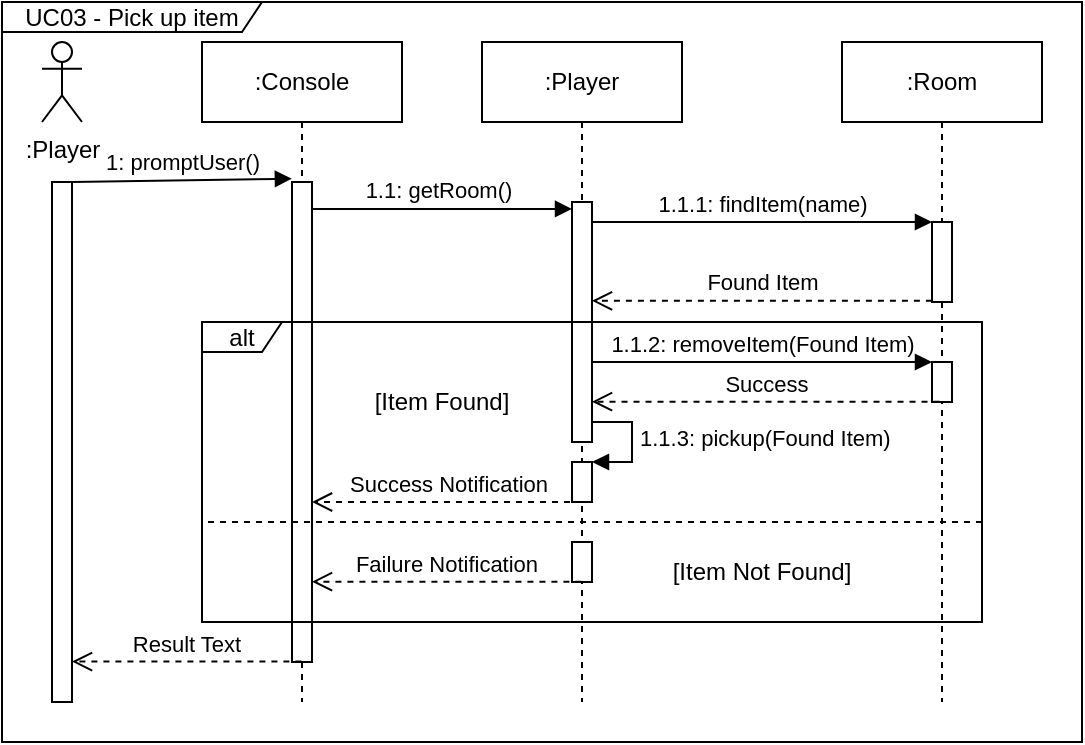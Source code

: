 <mxfile version="12.1.0" type="device" pages="1"><diagram id="b-1EBsNCLPmO-bglCPgS" name="Page-1"><mxGraphModel dx="1096" dy="563" grid="1" gridSize="10" guides="1" tooltips="1" connect="1" arrows="1" fold="1" page="1" pageScale="1" pageWidth="850" pageHeight="1100" math="0" shadow="0"><root><mxCell id="0"/><mxCell id="1" parent="0"/><mxCell id="OutfYW0azpVCbB2bSzsx-9" value="1.1: getRoom()" style="html=1;verticalAlign=bottom;endArrow=block;exitX=0.5;exitY=0.056;exitDx=0;exitDy=0;exitPerimeter=0;" edge="1" parent="1" source="OutfYW0azpVCbB2bSzsx-7" target="OutfYW0azpVCbB2bSzsx-10"><mxGeometry width="80" relative="1" as="geometry"><mxPoint x="230" y="200" as="sourcePoint"/><mxPoint x="310" y="200" as="targetPoint"/></mxGeometry></mxCell><mxCell id="OutfYW0azpVCbB2bSzsx-21" value="1.1.3: pickup(Found Item)" style="edgeStyle=orthogonalEdgeStyle;html=1;align=left;spacingLeft=2;endArrow=block;rounded=0;entryX=1;entryY=0;" edge="1" target="OutfYW0azpVCbB2bSzsx-20" parent="1"><mxGeometry relative="1" as="geometry"><mxPoint x="330" y="250" as="sourcePoint"/><Array as="points"><mxPoint x="355" y="250"/></Array></mxGeometry></mxCell><mxCell id="OutfYW0azpVCbB2bSzsx-1" value="UC03 - Pick up item" style="shape=umlFrame;whiteSpace=wrap;html=1;width=130;height=15;" vertex="1" parent="1"><mxGeometry x="40" y="40" width="540" height="370" as="geometry"/></mxCell><mxCell id="OutfYW0azpVCbB2bSzsx-2" value=":Player" style="shape=umlActor;verticalLabelPosition=bottom;labelBackgroundColor=#ffffff;verticalAlign=top;html=1;outlineConnect=0;" vertex="1" parent="1"><mxGeometry x="60" y="60" width="20" height="40" as="geometry"/></mxCell><mxCell id="OutfYW0azpVCbB2bSzsx-4" value="" style="html=1;points=[];perimeter=orthogonalPerimeter;" vertex="1" parent="1"><mxGeometry x="65" y="130" width="10" height="260" as="geometry"/></mxCell><mxCell id="OutfYW0azpVCbB2bSzsx-5" value=":Console" style="shape=umlLifeline;perimeter=lifelinePerimeter;whiteSpace=wrap;html=1;container=1;collapsible=0;recursiveResize=0;outlineConnect=0;" vertex="1" parent="1"><mxGeometry x="140" y="60" width="100" height="330" as="geometry"/></mxCell><mxCell id="OutfYW0azpVCbB2bSzsx-7" value="" style="html=1;points=[];perimeter=orthogonalPerimeter;" vertex="1" parent="OutfYW0azpVCbB2bSzsx-5"><mxGeometry x="45" y="70" width="10" height="240" as="geometry"/></mxCell><mxCell id="OutfYW0azpVCbB2bSzsx-6" value="1: promptUser()" style="html=1;verticalAlign=bottom;endArrow=block;entryX=-0.005;entryY=-0.007;entryDx=0;entryDy=0;entryPerimeter=0;" edge="1" parent="1" source="OutfYW0azpVCbB2bSzsx-4" target="OutfYW0azpVCbB2bSzsx-7"><mxGeometry width="80" relative="1" as="geometry"><mxPoint x="90" y="140" as="sourcePoint"/><mxPoint x="150" y="150" as="targetPoint"/></mxGeometry></mxCell><mxCell id="OutfYW0azpVCbB2bSzsx-8" value=":Player" style="shape=umlLifeline;perimeter=lifelinePerimeter;whiteSpace=wrap;html=1;container=1;collapsible=0;recursiveResize=0;outlineConnect=0;" vertex="1" parent="1"><mxGeometry x="280" y="60" width="100" height="330" as="geometry"/></mxCell><mxCell id="OutfYW0azpVCbB2bSzsx-10" value="" style="html=1;points=[];perimeter=orthogonalPerimeter;" vertex="1" parent="OutfYW0azpVCbB2bSzsx-8"><mxGeometry x="45" y="80" width="10" height="120" as="geometry"/></mxCell><mxCell id="OutfYW0azpVCbB2bSzsx-29" value="" style="html=1;points=[];perimeter=orthogonalPerimeter;" vertex="1" parent="OutfYW0azpVCbB2bSzsx-8"><mxGeometry x="45" y="250" width="10" height="20" as="geometry"/></mxCell><mxCell id="OutfYW0azpVCbB2bSzsx-11" value=":Room" style="shape=umlLifeline;perimeter=lifelinePerimeter;whiteSpace=wrap;html=1;container=1;collapsible=0;recursiveResize=0;outlineConnect=0;" vertex="1" parent="1"><mxGeometry x="460" y="60" width="100" height="330" as="geometry"/></mxCell><mxCell id="OutfYW0azpVCbB2bSzsx-12" value="" style="html=1;points=[];perimeter=orthogonalPerimeter;" vertex="1" parent="OutfYW0azpVCbB2bSzsx-11"><mxGeometry x="45" y="90" width="10" height="40" as="geometry"/></mxCell><mxCell id="OutfYW0azpVCbB2bSzsx-16" value="" style="html=1;points=[];perimeter=orthogonalPerimeter;" vertex="1" parent="OutfYW0azpVCbB2bSzsx-11"><mxGeometry x="45" y="160" width="10" height="20" as="geometry"/></mxCell><mxCell id="OutfYW0azpVCbB2bSzsx-13" value="1.1.1: findItem(name)" style="html=1;verticalAlign=bottom;endArrow=block;exitX=0.995;exitY=0.083;exitDx=0;exitDy=0;exitPerimeter=0;" edge="1" parent="1" source="OutfYW0azpVCbB2bSzsx-10" target="OutfYW0azpVCbB2bSzsx-12"><mxGeometry width="80" relative="1" as="geometry"><mxPoint x="420" y="190" as="sourcePoint"/><mxPoint x="500" y="190" as="targetPoint"/></mxGeometry></mxCell><mxCell id="OutfYW0azpVCbB2bSzsx-15" value="Found Item" style="html=1;verticalAlign=bottom;endArrow=open;dashed=1;endSize=8;exitX=-0.005;exitY=0.985;exitDx=0;exitDy=0;exitPerimeter=0;" edge="1" parent="1" source="OutfYW0azpVCbB2bSzsx-12" target="OutfYW0azpVCbB2bSzsx-10"><mxGeometry relative="1" as="geometry"><mxPoint x="450" y="200" as="sourcePoint"/><mxPoint x="370" y="200" as="targetPoint"/></mxGeometry></mxCell><mxCell id="OutfYW0azpVCbB2bSzsx-17" value="1.1.2: removeItem(Found Item)" style="html=1;verticalAlign=bottom;endArrow=block;entryX=0;entryY=0;" edge="1" target="OutfYW0azpVCbB2bSzsx-16" parent="1" source="OutfYW0azpVCbB2bSzsx-10"><mxGeometry relative="1" as="geometry"><mxPoint x="395" y="220" as="sourcePoint"/></mxGeometry></mxCell><mxCell id="OutfYW0azpVCbB2bSzsx-18" value="Success" style="html=1;verticalAlign=bottom;endArrow=open;dashed=1;endSize=8;exitX=0.376;exitY=0.993;exitDx=0;exitDy=0;exitPerimeter=0;" edge="1" source="OutfYW0azpVCbB2bSzsx-16" parent="1" target="OutfYW0azpVCbB2bSzsx-10"><mxGeometry relative="1" as="geometry"><mxPoint x="395" y="296" as="targetPoint"/></mxGeometry></mxCell><mxCell id="OutfYW0azpVCbB2bSzsx-20" value="" style="html=1;points=[];perimeter=orthogonalPerimeter;" vertex="1" parent="1"><mxGeometry x="325" y="270" width="10" height="20" as="geometry"/></mxCell><mxCell id="OutfYW0azpVCbB2bSzsx-22" value="Success Notification" style="html=1;verticalAlign=bottom;endArrow=open;dashed=1;endSize=8;exitX=0.5;exitY=1;exitDx=0;exitDy=0;exitPerimeter=0;" edge="1" parent="1" source="OutfYW0azpVCbB2bSzsx-20" target="OutfYW0azpVCbB2bSzsx-7"><mxGeometry relative="1" as="geometry"><mxPoint x="310" y="320" as="sourcePoint"/><mxPoint x="230" y="320" as="targetPoint"/></mxGeometry></mxCell><mxCell id="OutfYW0azpVCbB2bSzsx-23" value="Result Text" style="html=1;verticalAlign=bottom;endArrow=open;dashed=1;endSize=8;exitX=0.471;exitY=0.999;exitDx=0;exitDy=0;exitPerimeter=0;" edge="1" parent="1" source="OutfYW0azpVCbB2bSzsx-7" target="OutfYW0azpVCbB2bSzsx-4"><mxGeometry relative="1" as="geometry"><mxPoint x="180" y="290" as="sourcePoint"/><mxPoint x="100" y="290" as="targetPoint"/></mxGeometry></mxCell><mxCell id="OutfYW0azpVCbB2bSzsx-27" value="alt" style="shape=umlFrame;whiteSpace=wrap;html=1;width=40;height=15;" vertex="1" parent="1"><mxGeometry x="140" y="200" width="390" height="150" as="geometry"/></mxCell><mxCell id="OutfYW0azpVCbB2bSzsx-30" value="Failure Notification" style="html=1;verticalAlign=bottom;endArrow=open;dashed=1;endSize=8;exitX=0.471;exitY=0.993;exitDx=0;exitDy=0;exitPerimeter=0;" edge="1" parent="1" source="OutfYW0azpVCbB2bSzsx-29" target="OutfYW0azpVCbB2bSzsx-7"><mxGeometry relative="1" as="geometry"><mxPoint x="290" y="360" as="sourcePoint"/><mxPoint x="210" y="360" as="targetPoint"/></mxGeometry></mxCell><mxCell id="OutfYW0azpVCbB2bSzsx-31" value="" style="endArrow=none;dashed=1;html=1;" edge="1" parent="1"><mxGeometry width="50" height="50" relative="1" as="geometry"><mxPoint x="530" y="300" as="sourcePoint"/><mxPoint x="140" y="300" as="targetPoint"/></mxGeometry></mxCell><mxCell id="OutfYW0azpVCbB2bSzsx-32" value="[Item Found]" style="text;html=1;strokeColor=none;fillColor=none;align=center;verticalAlign=middle;whiteSpace=wrap;rounded=0;" vertex="1" parent="1"><mxGeometry x="210" y="230" width="100" height="20" as="geometry"/></mxCell><mxCell id="OutfYW0azpVCbB2bSzsx-33" value="[Item Not Found]" style="text;html=1;strokeColor=none;fillColor=none;align=center;verticalAlign=middle;whiteSpace=wrap;rounded=0;" vertex="1" parent="1"><mxGeometry x="340" y="310" width="160" height="30" as="geometry"/></mxCell></root></mxGraphModel></diagram></mxfile>
